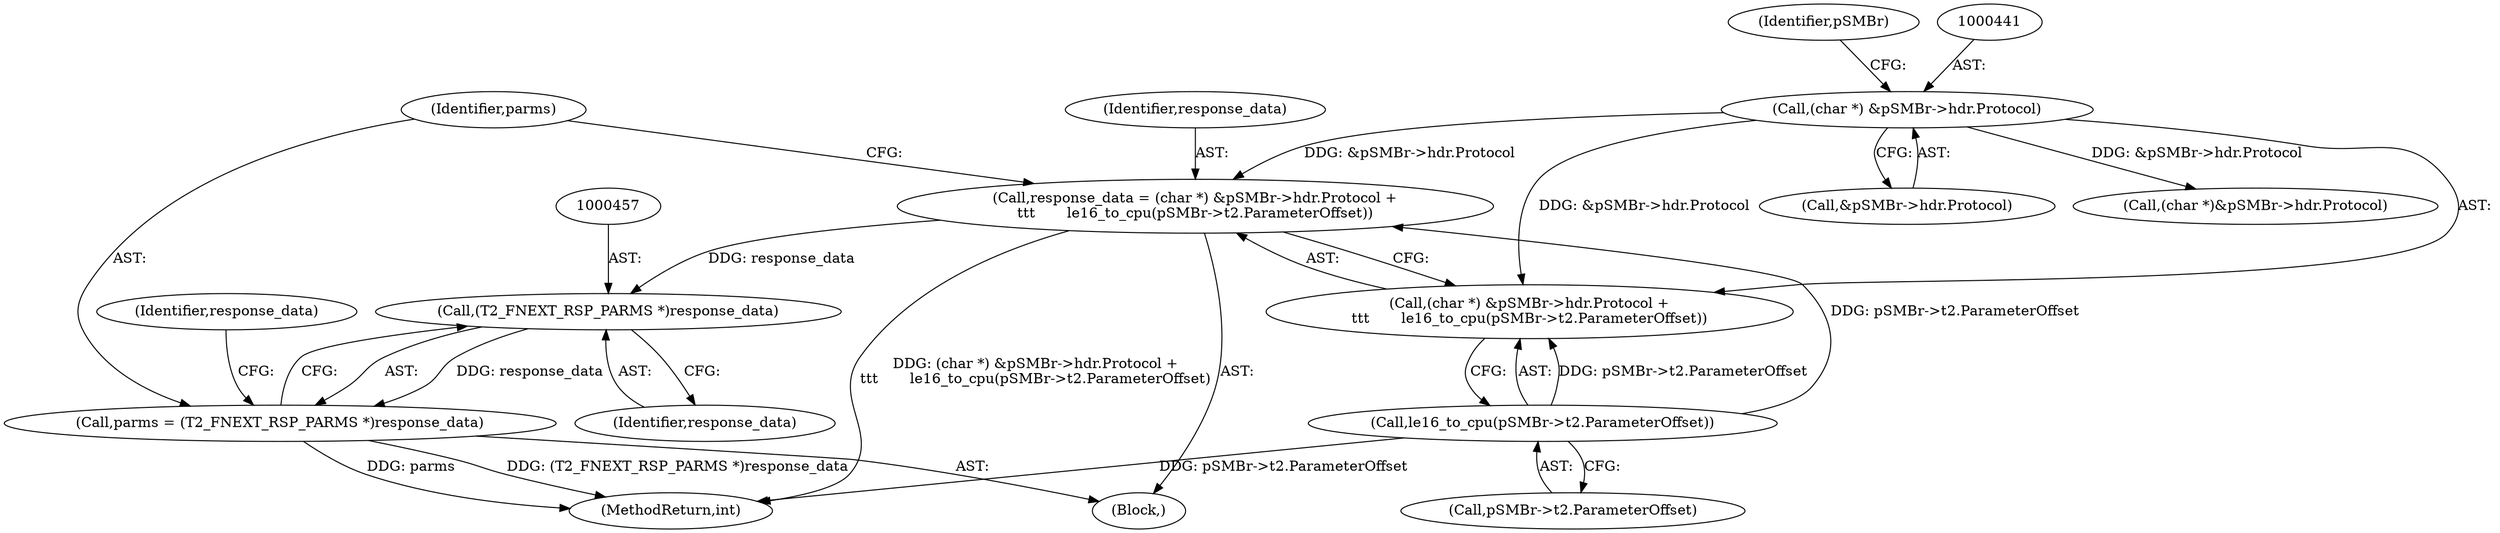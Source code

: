 digraph "0_linux_9438fabb73eb48055b58b89fc51e0bc4db22fabd@pointer" {
"1000437" [label="(Call,response_data = (char *) &pSMBr->hdr.Protocol +\n\t\t\t       le16_to_cpu(pSMBr->t2.ParameterOffset))"];
"1000440" [label="(Call,(char *) &pSMBr->hdr.Protocol)"];
"1000448" [label="(Call,le16_to_cpu(pSMBr->t2.ParameterOffset))"];
"1000456" [label="(Call,(T2_FNEXT_RSP_PARMS *)response_data)"];
"1000454" [label="(Call,parms = (T2_FNEXT_RSP_PARMS *)response_data)"];
"1000442" [label="(Call,&pSMBr->hdr.Protocol)"];
"1000458" [label="(Identifier,response_data)"];
"1000456" [label="(Call,(T2_FNEXT_RSP_PARMS *)response_data)"];
"1000449" [label="(Call,pSMBr->t2.ParameterOffset)"];
"1000584" [label="(MethodReturn,int)"];
"1000451" [label="(Identifier,pSMBr)"];
"1000437" [label="(Call,response_data = (char *) &pSMBr->hdr.Protocol +\n\t\t\t       le16_to_cpu(pSMBr->t2.ParameterOffset))"];
"1000462" [label="(Call,(char *)&pSMBr->hdr.Protocol)"];
"1000439" [label="(Call,(char *) &pSMBr->hdr.Protocol +\n\t\t\t       le16_to_cpu(pSMBr->t2.ParameterOffset))"];
"1000416" [label="(Block,)"];
"1000460" [label="(Identifier,response_data)"];
"1000455" [label="(Identifier,parms)"];
"1000440" [label="(Call,(char *) &pSMBr->hdr.Protocol)"];
"1000454" [label="(Call,parms = (T2_FNEXT_RSP_PARMS *)response_data)"];
"1000438" [label="(Identifier,response_data)"];
"1000448" [label="(Call,le16_to_cpu(pSMBr->t2.ParameterOffset))"];
"1000437" -> "1000416"  [label="AST: "];
"1000437" -> "1000439"  [label="CFG: "];
"1000438" -> "1000437"  [label="AST: "];
"1000439" -> "1000437"  [label="AST: "];
"1000455" -> "1000437"  [label="CFG: "];
"1000437" -> "1000584"  [label="DDG: (char *) &pSMBr->hdr.Protocol +\n\t\t\t       le16_to_cpu(pSMBr->t2.ParameterOffset)"];
"1000440" -> "1000437"  [label="DDG: &pSMBr->hdr.Protocol"];
"1000448" -> "1000437"  [label="DDG: pSMBr->t2.ParameterOffset"];
"1000437" -> "1000456"  [label="DDG: response_data"];
"1000440" -> "1000439"  [label="AST: "];
"1000440" -> "1000442"  [label="CFG: "];
"1000441" -> "1000440"  [label="AST: "];
"1000442" -> "1000440"  [label="AST: "];
"1000451" -> "1000440"  [label="CFG: "];
"1000440" -> "1000439"  [label="DDG: &pSMBr->hdr.Protocol"];
"1000440" -> "1000462"  [label="DDG: &pSMBr->hdr.Protocol"];
"1000448" -> "1000439"  [label="AST: "];
"1000448" -> "1000449"  [label="CFG: "];
"1000449" -> "1000448"  [label="AST: "];
"1000439" -> "1000448"  [label="CFG: "];
"1000448" -> "1000584"  [label="DDG: pSMBr->t2.ParameterOffset"];
"1000448" -> "1000439"  [label="DDG: pSMBr->t2.ParameterOffset"];
"1000456" -> "1000454"  [label="AST: "];
"1000456" -> "1000458"  [label="CFG: "];
"1000457" -> "1000456"  [label="AST: "];
"1000458" -> "1000456"  [label="AST: "];
"1000454" -> "1000456"  [label="CFG: "];
"1000456" -> "1000454"  [label="DDG: response_data"];
"1000454" -> "1000416"  [label="AST: "];
"1000455" -> "1000454"  [label="AST: "];
"1000460" -> "1000454"  [label="CFG: "];
"1000454" -> "1000584"  [label="DDG: parms"];
"1000454" -> "1000584"  [label="DDG: (T2_FNEXT_RSP_PARMS *)response_data"];
}
